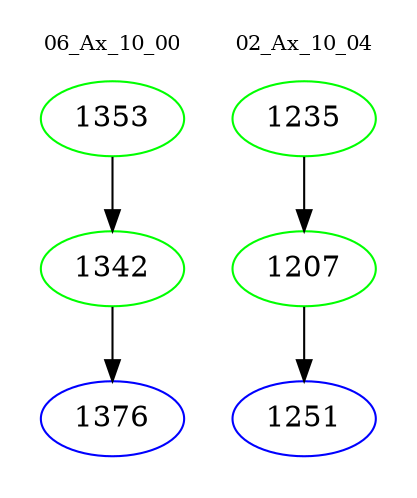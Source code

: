 digraph{
subgraph cluster_0 {
color = white
label = "06_Ax_10_00";
fontsize=10;
T0_1353 [label="1353", color="green"]
T0_1353 -> T0_1342 [color="black"]
T0_1342 [label="1342", color="green"]
T0_1342 -> T0_1376 [color="black"]
T0_1376 [label="1376", color="blue"]
}
subgraph cluster_1 {
color = white
label = "02_Ax_10_04";
fontsize=10;
T1_1235 [label="1235", color="green"]
T1_1235 -> T1_1207 [color="black"]
T1_1207 [label="1207", color="green"]
T1_1207 -> T1_1251 [color="black"]
T1_1251 [label="1251", color="blue"]
}
}
